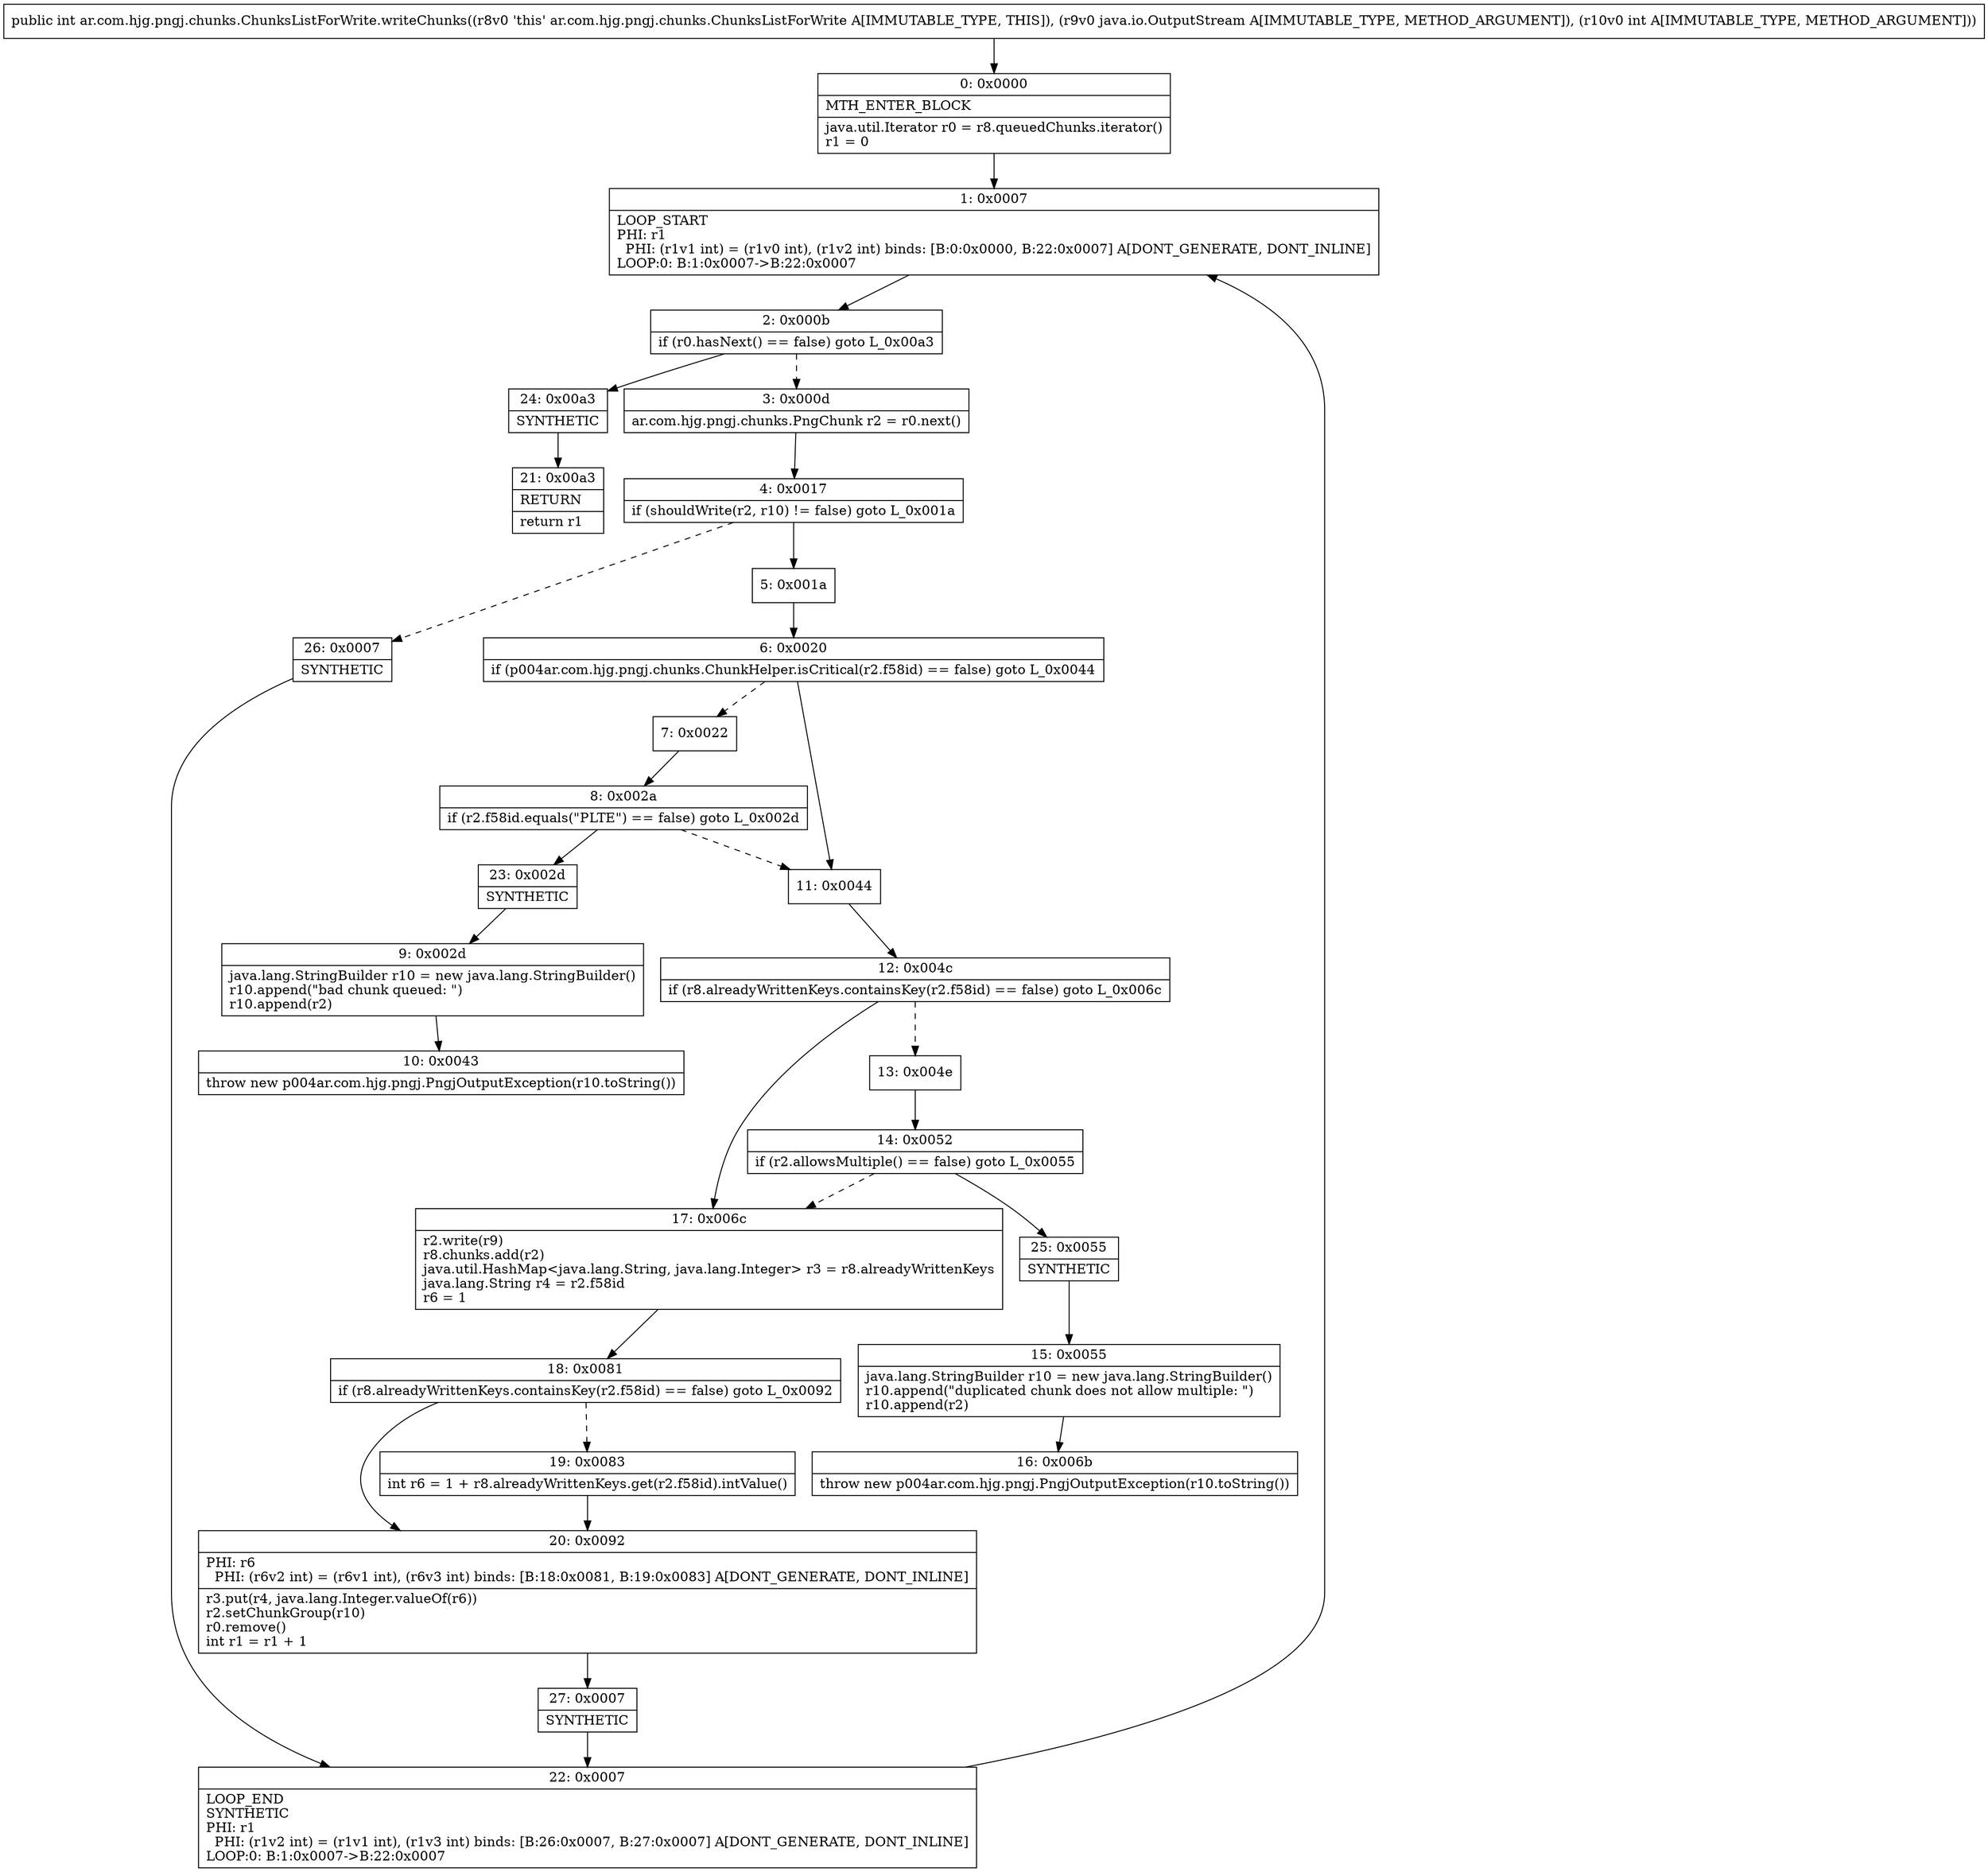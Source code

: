 digraph "CFG forar.com.hjg.pngj.chunks.ChunksListForWrite.writeChunks(Ljava\/io\/OutputStream;I)I" {
Node_0 [shape=record,label="{0\:\ 0x0000|MTH_ENTER_BLOCK\l|java.util.Iterator r0 = r8.queuedChunks.iterator()\lr1 = 0\l}"];
Node_1 [shape=record,label="{1\:\ 0x0007|LOOP_START\lPHI: r1 \l  PHI: (r1v1 int) = (r1v0 int), (r1v2 int) binds: [B:0:0x0000, B:22:0x0007] A[DONT_GENERATE, DONT_INLINE]\lLOOP:0: B:1:0x0007\-\>B:22:0x0007\l}"];
Node_2 [shape=record,label="{2\:\ 0x000b|if (r0.hasNext() == false) goto L_0x00a3\l}"];
Node_3 [shape=record,label="{3\:\ 0x000d|ar.com.hjg.pngj.chunks.PngChunk r2 = r0.next()\l}"];
Node_4 [shape=record,label="{4\:\ 0x0017|if (shouldWrite(r2, r10) != false) goto L_0x001a\l}"];
Node_5 [shape=record,label="{5\:\ 0x001a}"];
Node_6 [shape=record,label="{6\:\ 0x0020|if (p004ar.com.hjg.pngj.chunks.ChunkHelper.isCritical(r2.f58id) == false) goto L_0x0044\l}"];
Node_7 [shape=record,label="{7\:\ 0x0022}"];
Node_8 [shape=record,label="{8\:\ 0x002a|if (r2.f58id.equals(\"PLTE\") == false) goto L_0x002d\l}"];
Node_9 [shape=record,label="{9\:\ 0x002d|java.lang.StringBuilder r10 = new java.lang.StringBuilder()\lr10.append(\"bad chunk queued: \")\lr10.append(r2)\l}"];
Node_10 [shape=record,label="{10\:\ 0x0043|throw new p004ar.com.hjg.pngj.PngjOutputException(r10.toString())\l}"];
Node_11 [shape=record,label="{11\:\ 0x0044}"];
Node_12 [shape=record,label="{12\:\ 0x004c|if (r8.alreadyWrittenKeys.containsKey(r2.f58id) == false) goto L_0x006c\l}"];
Node_13 [shape=record,label="{13\:\ 0x004e}"];
Node_14 [shape=record,label="{14\:\ 0x0052|if (r2.allowsMultiple() == false) goto L_0x0055\l}"];
Node_15 [shape=record,label="{15\:\ 0x0055|java.lang.StringBuilder r10 = new java.lang.StringBuilder()\lr10.append(\"duplicated chunk does not allow multiple: \")\lr10.append(r2)\l}"];
Node_16 [shape=record,label="{16\:\ 0x006b|throw new p004ar.com.hjg.pngj.PngjOutputException(r10.toString())\l}"];
Node_17 [shape=record,label="{17\:\ 0x006c|r2.write(r9)\lr8.chunks.add(r2)\ljava.util.HashMap\<java.lang.String, java.lang.Integer\> r3 = r8.alreadyWrittenKeys\ljava.lang.String r4 = r2.f58id\lr6 = 1\l}"];
Node_18 [shape=record,label="{18\:\ 0x0081|if (r8.alreadyWrittenKeys.containsKey(r2.f58id) == false) goto L_0x0092\l}"];
Node_19 [shape=record,label="{19\:\ 0x0083|int r6 = 1 + r8.alreadyWrittenKeys.get(r2.f58id).intValue()\l}"];
Node_20 [shape=record,label="{20\:\ 0x0092|PHI: r6 \l  PHI: (r6v2 int) = (r6v1 int), (r6v3 int) binds: [B:18:0x0081, B:19:0x0083] A[DONT_GENERATE, DONT_INLINE]\l|r3.put(r4, java.lang.Integer.valueOf(r6))\lr2.setChunkGroup(r10)\lr0.remove()\lint r1 = r1 + 1\l}"];
Node_21 [shape=record,label="{21\:\ 0x00a3|RETURN\l|return r1\l}"];
Node_22 [shape=record,label="{22\:\ 0x0007|LOOP_END\lSYNTHETIC\lPHI: r1 \l  PHI: (r1v2 int) = (r1v1 int), (r1v3 int) binds: [B:26:0x0007, B:27:0x0007] A[DONT_GENERATE, DONT_INLINE]\lLOOP:0: B:1:0x0007\-\>B:22:0x0007\l}"];
Node_23 [shape=record,label="{23\:\ 0x002d|SYNTHETIC\l}"];
Node_24 [shape=record,label="{24\:\ 0x00a3|SYNTHETIC\l}"];
Node_25 [shape=record,label="{25\:\ 0x0055|SYNTHETIC\l}"];
Node_26 [shape=record,label="{26\:\ 0x0007|SYNTHETIC\l}"];
Node_27 [shape=record,label="{27\:\ 0x0007|SYNTHETIC\l}"];
MethodNode[shape=record,label="{public int ar.com.hjg.pngj.chunks.ChunksListForWrite.writeChunks((r8v0 'this' ar.com.hjg.pngj.chunks.ChunksListForWrite A[IMMUTABLE_TYPE, THIS]), (r9v0 java.io.OutputStream A[IMMUTABLE_TYPE, METHOD_ARGUMENT]), (r10v0 int A[IMMUTABLE_TYPE, METHOD_ARGUMENT])) }"];
MethodNode -> Node_0;
Node_0 -> Node_1;
Node_1 -> Node_2;
Node_2 -> Node_3[style=dashed];
Node_2 -> Node_24;
Node_3 -> Node_4;
Node_4 -> Node_5;
Node_4 -> Node_26[style=dashed];
Node_5 -> Node_6;
Node_6 -> Node_7[style=dashed];
Node_6 -> Node_11;
Node_7 -> Node_8;
Node_8 -> Node_11[style=dashed];
Node_8 -> Node_23;
Node_9 -> Node_10;
Node_11 -> Node_12;
Node_12 -> Node_13[style=dashed];
Node_12 -> Node_17;
Node_13 -> Node_14;
Node_14 -> Node_17[style=dashed];
Node_14 -> Node_25;
Node_15 -> Node_16;
Node_17 -> Node_18;
Node_18 -> Node_19[style=dashed];
Node_18 -> Node_20;
Node_19 -> Node_20;
Node_20 -> Node_27;
Node_22 -> Node_1;
Node_23 -> Node_9;
Node_24 -> Node_21;
Node_25 -> Node_15;
Node_26 -> Node_22;
Node_27 -> Node_22;
}

